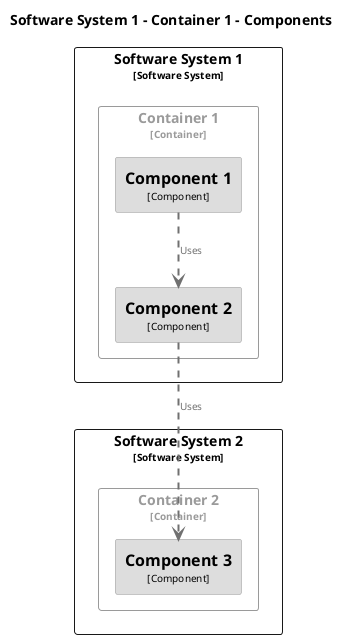 @startuml
set separator none
title Software System 1 - Container 1 - Components

top to bottom direction

skinparam {
  arrowFontSize 10
  defaultTextAlignment center
  wrapWidth 200
  maxMessageSize 100
}

hide stereotype

skinparam rectangle<<SoftwareSystem1.Container1.Component1>> {
  BackgroundColor #dddddd
  FontColor #000000
  BorderColor #9a9a9a
  shadowing false
}
skinparam rectangle<<SoftwareSystem1.Container1.Component2>> {
  BackgroundColor #dddddd
  FontColor #000000
  BorderColor #9a9a9a
  shadowing false
}
skinparam rectangle<<SoftwareSystem2.Container2.Component3>> {
  BackgroundColor #dddddd
  FontColor #000000
  BorderColor #9a9a9a
  shadowing false
}
skinparam rectangle<<SoftwareSystem1.Container1>> {
  BorderColor #9a9a9a
  FontColor #9a9a9a
  shadowing false
}
skinparam rectangle<<SoftwareSystem2.Container2>> {
  BorderColor #9a9a9a
  FontColor #9a9a9a
  shadowing false
}

rectangle "Software System 1\n<size:10>[Software System]</size>" <<SoftwareSystem1>> {
    rectangle "Container 1\n<size:10>[Container]</size>" <<SoftwareSystem1.Container1>> {
      rectangle "==Component 1\n<size:10>[Component]</size>" <<SoftwareSystem1.Container1.Component1>> as SoftwareSystem1.Container1.Component1
      rectangle "==Component 2\n<size:10>[Component]</size>" <<SoftwareSystem1.Container1.Component2>> as SoftwareSystem1.Container1.Component2
    }

  }

rectangle "Software System 2\n<size:10>[Software System]</size>" <<SoftwareSystem2>> {
    rectangle "Container 2\n<size:10>[Container]</size>" <<SoftwareSystem2.Container2>> {
      rectangle "==Component 3\n<size:10>[Component]</size>" <<SoftwareSystem2.Container2.Component3>> as SoftwareSystem2.Container2.Component3
    }

  }

SoftwareSystem1.Container1.Component1 .[#707070,thickness=2].> SoftwareSystem1.Container1.Component2 : "<color:#707070>Uses"
SoftwareSystem1.Container1.Component2 .[#707070,thickness=2].> SoftwareSystem2.Container2.Component3 : "<color:#707070>Uses"
@enduml